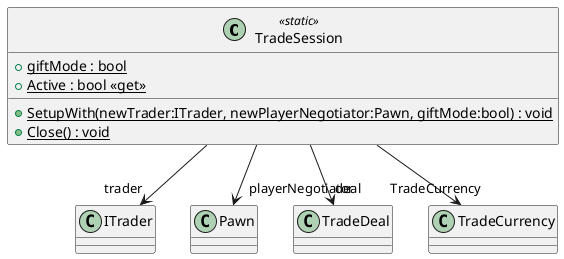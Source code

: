 @startuml
class TradeSession <<static>> {
    + {static} giftMode : bool
    + {static} Active : bool <<get>>
    + {static} SetupWith(newTrader:ITrader, newPlayerNegotiator:Pawn, giftMode:bool) : void
    + {static} Close() : void
}
TradeSession --> "trader" ITrader
TradeSession --> "playerNegotiator" Pawn
TradeSession --> "deal" TradeDeal
TradeSession --> "TradeCurrency" TradeCurrency
@enduml
